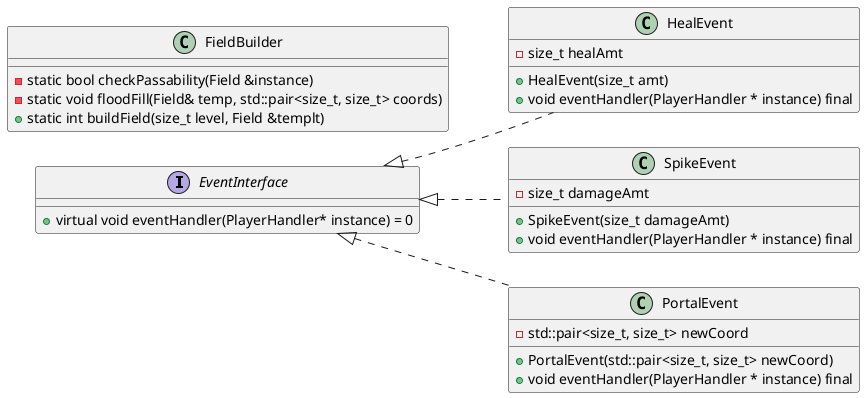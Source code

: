 @startuml
'https://plantuml.com/class-diagram
left to right direction


interface EventInterface {
+ virtual void eventHandler(PlayerHandler* instance) = 0
}

class HealEvent {
- size_t healAmt
+ HealEvent(size_t amt)
+ void eventHandler(PlayerHandler * instance) final
}

class SpikeEvent {
    - size_t damageAmt
    + SpikeEvent(size_t damageAmt)
    + void eventHandler(PlayerHandler * instance) final
}

class PortalEvent {
    - std::pair<size_t, size_t> newCoord

    + PortalEvent(std::pair<size_t, size_t> newCoord)
    + void eventHandler(PlayerHandler * instance) final
}
EventInterface <|.. HealEvent
EventInterface <|.. SpikeEvent
EventInterface <|.. PortalEvent

class FieldBuilder {
    - static bool checkPassability(Field &instance)
    - static void floodFill(Field& temp, std::pair<size_t, size_t> coords)
    + static int buildField(size_t level, Field &templt)
}
@enduml